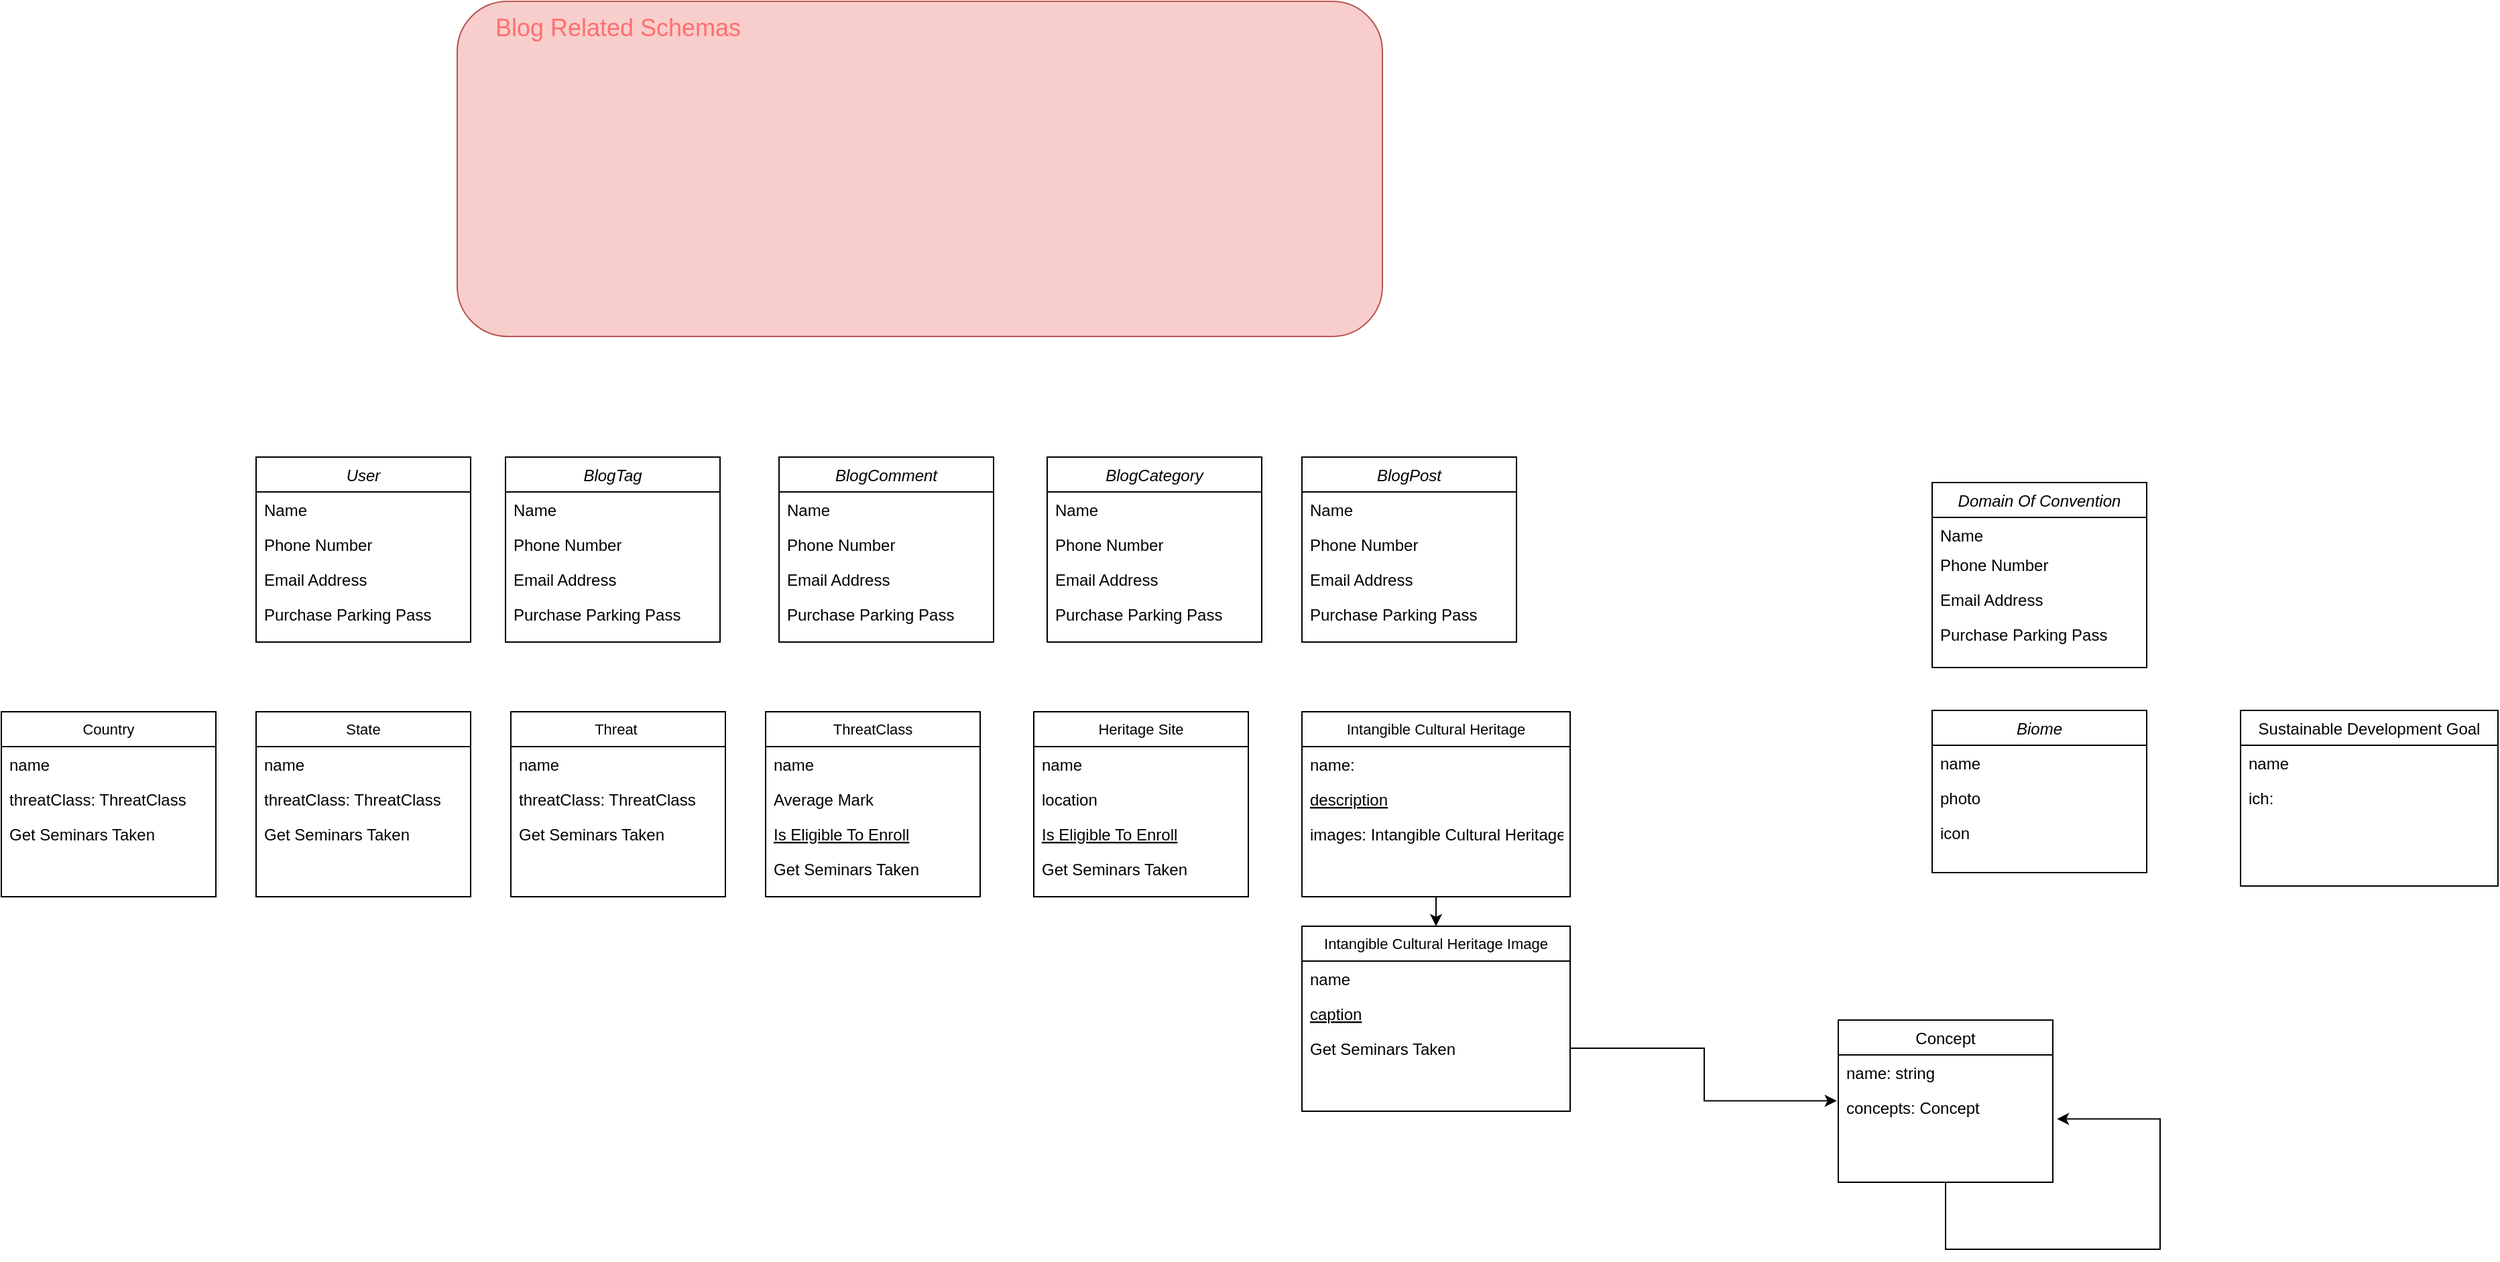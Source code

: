<mxfile version="15.3.2" type="github">
  <diagram id="C5RBs43oDa-KdzZeNtuy" name="Page-1">
    <mxGraphModel dx="2482" dy="1627" grid="1" gridSize="10" guides="1" tooltips="1" connect="1" arrows="1" fold="1" page="1" pageScale="1" pageWidth="827" pageHeight="1169" math="0" shadow="0">
      <root>
        <mxCell id="WIyWlLk6GJQsqaUBKTNV-0" />
        <mxCell id="WIyWlLk6GJQsqaUBKTNV-1" parent="WIyWlLk6GJQsqaUBKTNV-0" />
        <mxCell id="zkfFHV4jXpPFQw0GAbJ--0" value="Biome" style="swimlane;fontStyle=2;align=center;verticalAlign=top;childLayout=stackLayout;horizontal=1;startSize=26;horizontalStack=0;resizeParent=1;resizeLast=0;collapsible=1;marginBottom=0;rounded=0;shadow=0;strokeWidth=1;" parent="WIyWlLk6GJQsqaUBKTNV-1" vertex="1">
          <mxGeometry x="570" y="119" width="160" height="121" as="geometry">
            <mxRectangle x="230" y="140" width="160" height="26" as="alternateBounds" />
          </mxGeometry>
        </mxCell>
        <mxCell id="zkfFHV4jXpPFQw0GAbJ--1" value="name" style="text;align=left;verticalAlign=top;spacingLeft=4;spacingRight=4;overflow=hidden;rotatable=0;points=[[0,0.5],[1,0.5]];portConstraint=eastwest;" parent="zkfFHV4jXpPFQw0GAbJ--0" vertex="1">
          <mxGeometry y="26" width="160" height="26" as="geometry" />
        </mxCell>
        <mxCell id="zkfFHV4jXpPFQw0GAbJ--2" value="photo" style="text;align=left;verticalAlign=top;spacingLeft=4;spacingRight=4;overflow=hidden;rotatable=0;points=[[0,0.5],[1,0.5]];portConstraint=eastwest;rounded=0;shadow=0;html=0;" parent="zkfFHV4jXpPFQw0GAbJ--0" vertex="1">
          <mxGeometry y="52" width="160" height="26" as="geometry" />
        </mxCell>
        <mxCell id="zkfFHV4jXpPFQw0GAbJ--3" value="icon" style="text;align=left;verticalAlign=top;spacingLeft=4;spacingRight=4;overflow=hidden;rotatable=0;points=[[0,0.5],[1,0.5]];portConstraint=eastwest;rounded=0;shadow=0;html=0;" parent="zkfFHV4jXpPFQw0GAbJ--0" vertex="1">
          <mxGeometry y="78" width="160" height="26" as="geometry" />
        </mxCell>
        <mxCell id="jU-EtCptGdXZfSn98HC7-9" style="edgeStyle=orthogonalEdgeStyle;rounded=0;orthogonalLoop=1;jettySize=auto;html=1;exitX=0.5;exitY=1;exitDx=0;exitDy=0;entryX=0.5;entryY=0;entryDx=0;entryDy=0;" edge="1" parent="WIyWlLk6GJQsqaUBKTNV-1" source="zkfFHV4jXpPFQw0GAbJ--6" target="5HOK0gQPTzM4aLn71-a3-26">
          <mxGeometry relative="1" as="geometry" />
        </mxCell>
        <mxCell id="zkfFHV4jXpPFQw0GAbJ--6" value="Intangible Cultural Heritage" style="swimlane;fontStyle=0;align=center;verticalAlign=top;childLayout=stackLayout;horizontal=1;startSize=26;horizontalStack=0;resizeParent=1;resizeLast=0;collapsible=1;marginBottom=0;rounded=0;shadow=0;strokeWidth=1;fontSize=11;" parent="WIyWlLk6GJQsqaUBKTNV-1" vertex="1">
          <mxGeometry x="100" y="120" width="200" height="138" as="geometry">
            <mxRectangle x="130" y="380" width="160" height="26" as="alternateBounds" />
          </mxGeometry>
        </mxCell>
        <mxCell id="zkfFHV4jXpPFQw0GAbJ--7" value="name:" style="text;align=left;verticalAlign=top;spacingLeft=4;spacingRight=4;overflow=hidden;rotatable=0;points=[[0,0.5],[1,0.5]];portConstraint=eastwest;" parent="zkfFHV4jXpPFQw0GAbJ--6" vertex="1">
          <mxGeometry y="26" width="200" height="26" as="geometry" />
        </mxCell>
        <mxCell id="zkfFHV4jXpPFQw0GAbJ--10" value="description" style="text;align=left;verticalAlign=top;spacingLeft=4;spacingRight=4;overflow=hidden;rotatable=0;points=[[0,0.5],[1,0.5]];portConstraint=eastwest;fontStyle=4" parent="zkfFHV4jXpPFQw0GAbJ--6" vertex="1">
          <mxGeometry y="52" width="200" height="26" as="geometry" />
        </mxCell>
        <mxCell id="zkfFHV4jXpPFQw0GAbJ--11" value="images: Intangible Cultural Heritage Image" style="text;align=left;verticalAlign=top;spacingLeft=4;spacingRight=4;overflow=hidden;rotatable=0;points=[[0,0.5],[1,0.5]];portConstraint=eastwest;" parent="zkfFHV4jXpPFQw0GAbJ--6" vertex="1">
          <mxGeometry y="78" width="200" height="26" as="geometry" />
        </mxCell>
        <mxCell id="zkfFHV4jXpPFQw0GAbJ--13" value="Concept" style="swimlane;fontStyle=0;align=center;verticalAlign=top;childLayout=stackLayout;horizontal=1;startSize=26;horizontalStack=0;resizeParent=1;resizeLast=0;collapsible=1;marginBottom=0;rounded=0;shadow=0;strokeWidth=1;" parent="WIyWlLk6GJQsqaUBKTNV-1" vertex="1">
          <mxGeometry x="500" y="350" width="160" height="121" as="geometry">
            <mxRectangle x="330" y="360" width="170" height="26" as="alternateBounds" />
          </mxGeometry>
        </mxCell>
        <mxCell id="zkfFHV4jXpPFQw0GAbJ--14" value="name: string" style="text;align=left;verticalAlign=top;spacingLeft=4;spacingRight=4;overflow=hidden;rotatable=0;points=[[0,0.5],[1,0.5]];portConstraint=eastwest;" parent="zkfFHV4jXpPFQw0GAbJ--13" vertex="1">
          <mxGeometry y="26" width="160" height="26" as="geometry" />
        </mxCell>
        <mxCell id="jU-EtCptGdXZfSn98HC7-7" value="concepts: Concept" style="text;align=left;verticalAlign=top;spacingLeft=4;spacingRight=4;overflow=hidden;rotatable=0;points=[[0,0.5],[1,0.5]];portConstraint=eastwest;" vertex="1" parent="zkfFHV4jXpPFQw0GAbJ--13">
          <mxGeometry y="52" width="160" height="26" as="geometry" />
        </mxCell>
        <mxCell id="jU-EtCptGdXZfSn98HC7-8" style="edgeStyle=orthogonalEdgeStyle;rounded=0;orthogonalLoop=1;jettySize=auto;html=1;exitX=0.5;exitY=1;exitDx=0;exitDy=0;entryX=1.019;entryY=0.837;entryDx=0;entryDy=0;entryPerimeter=0;" edge="1" parent="zkfFHV4jXpPFQw0GAbJ--13" source="zkfFHV4jXpPFQw0GAbJ--13" target="jU-EtCptGdXZfSn98HC7-7">
          <mxGeometry relative="1" as="geometry">
            <Array as="points">
              <mxPoint x="80" y="171" />
              <mxPoint x="240" y="171" />
              <mxPoint x="240" y="74" />
            </Array>
          </mxGeometry>
        </mxCell>
        <mxCell id="zkfFHV4jXpPFQw0GAbJ--17" value="Sustainable Development Goal" style="swimlane;fontStyle=0;align=center;verticalAlign=top;childLayout=stackLayout;horizontal=1;startSize=26;horizontalStack=0;resizeParent=1;resizeLast=0;collapsible=1;marginBottom=0;rounded=0;shadow=0;strokeWidth=1;" parent="WIyWlLk6GJQsqaUBKTNV-1" vertex="1">
          <mxGeometry x="800" y="119" width="192" height="131" as="geometry">
            <mxRectangle x="550" y="140" width="160" height="26" as="alternateBounds" />
          </mxGeometry>
        </mxCell>
        <mxCell id="zkfFHV4jXpPFQw0GAbJ--18" value="name" style="text;align=left;verticalAlign=top;spacingLeft=4;spacingRight=4;overflow=hidden;rotatable=0;points=[[0,0.5],[1,0.5]];portConstraint=eastwest;" parent="zkfFHV4jXpPFQw0GAbJ--17" vertex="1">
          <mxGeometry y="26" width="192" height="26" as="geometry" />
        </mxCell>
        <mxCell id="zkfFHV4jXpPFQw0GAbJ--19" value="ich: " style="text;align=left;verticalAlign=top;spacingLeft=4;spacingRight=4;overflow=hidden;rotatable=0;points=[[0,0.5],[1,0.5]];portConstraint=eastwest;rounded=0;shadow=0;html=0;" parent="zkfFHV4jXpPFQw0GAbJ--17" vertex="1">
          <mxGeometry y="52" width="192" height="26" as="geometry" />
        </mxCell>
        <mxCell id="5HOK0gQPTzM4aLn71-a3-6" value="Heritage Site" style="swimlane;fontStyle=0;align=center;verticalAlign=top;childLayout=stackLayout;horizontal=1;startSize=26;horizontalStack=0;resizeParent=1;resizeLast=0;collapsible=1;marginBottom=0;rounded=0;shadow=0;strokeWidth=1;fontSize=11;" parent="WIyWlLk6GJQsqaUBKTNV-1" vertex="1">
          <mxGeometry x="-100" y="120" width="160" height="138" as="geometry">
            <mxRectangle x="130" y="380" width="160" height="26" as="alternateBounds" />
          </mxGeometry>
        </mxCell>
        <mxCell id="5HOK0gQPTzM4aLn71-a3-7" value="name" style="text;align=left;verticalAlign=top;spacingLeft=4;spacingRight=4;overflow=hidden;rotatable=0;points=[[0,0.5],[1,0.5]];portConstraint=eastwest;" parent="5HOK0gQPTzM4aLn71-a3-6" vertex="1">
          <mxGeometry y="26" width="160" height="26" as="geometry" />
        </mxCell>
        <mxCell id="5HOK0gQPTzM4aLn71-a3-8" value="location" style="text;align=left;verticalAlign=top;spacingLeft=4;spacingRight=4;overflow=hidden;rotatable=0;points=[[0,0.5],[1,0.5]];portConstraint=eastwest;rounded=0;shadow=0;html=0;" parent="5HOK0gQPTzM4aLn71-a3-6" vertex="1">
          <mxGeometry y="52" width="160" height="26" as="geometry" />
        </mxCell>
        <mxCell id="5HOK0gQPTzM4aLn71-a3-9" value="Is Eligible To Enroll" style="text;align=left;verticalAlign=top;spacingLeft=4;spacingRight=4;overflow=hidden;rotatable=0;points=[[0,0.5],[1,0.5]];portConstraint=eastwest;fontStyle=4" parent="5HOK0gQPTzM4aLn71-a3-6" vertex="1">
          <mxGeometry y="78" width="160" height="26" as="geometry" />
        </mxCell>
        <mxCell id="5HOK0gQPTzM4aLn71-a3-10" value="Get Seminars Taken" style="text;align=left;verticalAlign=top;spacingLeft=4;spacingRight=4;overflow=hidden;rotatable=0;points=[[0,0.5],[1,0.5]];portConstraint=eastwest;" parent="5HOK0gQPTzM4aLn71-a3-6" vertex="1">
          <mxGeometry y="104" width="160" height="26" as="geometry" />
        </mxCell>
        <mxCell id="5HOK0gQPTzM4aLn71-a3-11" value="ThreatClass" style="swimlane;fontStyle=0;align=center;verticalAlign=top;childLayout=stackLayout;horizontal=1;startSize=26;horizontalStack=0;resizeParent=1;resizeLast=0;collapsible=1;marginBottom=0;rounded=0;shadow=0;strokeWidth=1;fontSize=11;" parent="WIyWlLk6GJQsqaUBKTNV-1" vertex="1">
          <mxGeometry x="-300" y="120" width="160" height="138" as="geometry">
            <mxRectangle x="130" y="380" width="160" height="26" as="alternateBounds" />
          </mxGeometry>
        </mxCell>
        <mxCell id="5HOK0gQPTzM4aLn71-a3-12" value="name" style="text;align=left;verticalAlign=top;spacingLeft=4;spacingRight=4;overflow=hidden;rotatable=0;points=[[0,0.5],[1,0.5]];portConstraint=eastwest;" parent="5HOK0gQPTzM4aLn71-a3-11" vertex="1">
          <mxGeometry y="26" width="160" height="26" as="geometry" />
        </mxCell>
        <mxCell id="5HOK0gQPTzM4aLn71-a3-13" value="Average Mark" style="text;align=left;verticalAlign=top;spacingLeft=4;spacingRight=4;overflow=hidden;rotatable=0;points=[[0,0.5],[1,0.5]];portConstraint=eastwest;rounded=0;shadow=0;html=0;" parent="5HOK0gQPTzM4aLn71-a3-11" vertex="1">
          <mxGeometry y="52" width="160" height="26" as="geometry" />
        </mxCell>
        <mxCell id="5HOK0gQPTzM4aLn71-a3-14" value="Is Eligible To Enroll" style="text;align=left;verticalAlign=top;spacingLeft=4;spacingRight=4;overflow=hidden;rotatable=0;points=[[0,0.5],[1,0.5]];portConstraint=eastwest;fontStyle=4" parent="5HOK0gQPTzM4aLn71-a3-11" vertex="1">
          <mxGeometry y="78" width="160" height="26" as="geometry" />
        </mxCell>
        <mxCell id="5HOK0gQPTzM4aLn71-a3-15" value="Get Seminars Taken" style="text;align=left;verticalAlign=top;spacingLeft=4;spacingRight=4;overflow=hidden;rotatable=0;points=[[0,0.5],[1,0.5]];portConstraint=eastwest;" parent="5HOK0gQPTzM4aLn71-a3-11" vertex="1">
          <mxGeometry y="104" width="160" height="26" as="geometry" />
        </mxCell>
        <mxCell id="5HOK0gQPTzM4aLn71-a3-16" value="Threat " style="swimlane;fontStyle=0;align=center;verticalAlign=top;childLayout=stackLayout;horizontal=1;startSize=26;horizontalStack=0;resizeParent=1;resizeLast=0;collapsible=1;marginBottom=0;rounded=0;shadow=0;strokeWidth=1;fontSize=11;" parent="WIyWlLk6GJQsqaUBKTNV-1" vertex="1">
          <mxGeometry x="-490" y="120" width="160" height="138" as="geometry">
            <mxRectangle x="130" y="380" width="160" height="26" as="alternateBounds" />
          </mxGeometry>
        </mxCell>
        <mxCell id="5HOK0gQPTzM4aLn71-a3-17" value="name" style="text;align=left;verticalAlign=top;spacingLeft=4;spacingRight=4;overflow=hidden;rotatable=0;points=[[0,0.5],[1,0.5]];portConstraint=eastwest;" parent="5HOK0gQPTzM4aLn71-a3-16" vertex="1">
          <mxGeometry y="26" width="160" height="26" as="geometry" />
        </mxCell>
        <mxCell id="5HOK0gQPTzM4aLn71-a3-18" value="threatClass: ThreatClass" style="text;align=left;verticalAlign=top;spacingLeft=4;spacingRight=4;overflow=hidden;rotatable=0;points=[[0,0.5],[1,0.5]];portConstraint=eastwest;rounded=0;shadow=0;html=0;" parent="5HOK0gQPTzM4aLn71-a3-16" vertex="1">
          <mxGeometry y="52" width="160" height="26" as="geometry" />
        </mxCell>
        <mxCell id="5HOK0gQPTzM4aLn71-a3-20" value="Get Seminars Taken" style="text;align=left;verticalAlign=top;spacingLeft=4;spacingRight=4;overflow=hidden;rotatable=0;points=[[0,0.5],[1,0.5]];portConstraint=eastwest;" parent="5HOK0gQPTzM4aLn71-a3-16" vertex="1">
          <mxGeometry y="78" width="160" height="26" as="geometry" />
        </mxCell>
        <mxCell id="5HOK0gQPTzM4aLn71-a3-21" value="Domain Of Convention" style="swimlane;fontStyle=2;align=center;verticalAlign=top;childLayout=stackLayout;horizontal=1;startSize=26;horizontalStack=0;resizeParent=1;resizeLast=0;collapsible=1;marginBottom=0;rounded=0;shadow=0;strokeWidth=1;" parent="WIyWlLk6GJQsqaUBKTNV-1" vertex="1">
          <mxGeometry x="570" y="-51" width="160" height="138" as="geometry">
            <mxRectangle x="230" y="140" width="160" height="26" as="alternateBounds" />
          </mxGeometry>
        </mxCell>
        <mxCell id="5HOK0gQPTzM4aLn71-a3-22" value="Name" style="text;align=left;verticalAlign=top;spacingLeft=4;spacingRight=4;overflow=hidden;rotatable=0;points=[[0,0.5],[1,0.5]];portConstraint=eastwest;" parent="5HOK0gQPTzM4aLn71-a3-21" vertex="1">
          <mxGeometry y="26" width="160" height="22" as="geometry" />
        </mxCell>
        <mxCell id="5HOK0gQPTzM4aLn71-a3-23" value="Phone Number" style="text;align=left;verticalAlign=top;spacingLeft=4;spacingRight=4;overflow=hidden;rotatable=0;points=[[0,0.5],[1,0.5]];portConstraint=eastwest;rounded=0;shadow=0;html=0;" parent="5HOK0gQPTzM4aLn71-a3-21" vertex="1">
          <mxGeometry y="48" width="160" height="26" as="geometry" />
        </mxCell>
        <mxCell id="5HOK0gQPTzM4aLn71-a3-24" value="Email Address" style="text;align=left;verticalAlign=top;spacingLeft=4;spacingRight=4;overflow=hidden;rotatable=0;points=[[0,0.5],[1,0.5]];portConstraint=eastwest;rounded=0;shadow=0;html=0;" parent="5HOK0gQPTzM4aLn71-a3-21" vertex="1">
          <mxGeometry y="74" width="160" height="26" as="geometry" />
        </mxCell>
        <mxCell id="5HOK0gQPTzM4aLn71-a3-25" value="Purchase Parking Pass" style="text;align=left;verticalAlign=top;spacingLeft=4;spacingRight=4;overflow=hidden;rotatable=0;points=[[0,0.5],[1,0.5]];portConstraint=eastwest;" parent="5HOK0gQPTzM4aLn71-a3-21" vertex="1">
          <mxGeometry y="100" width="160" height="26" as="geometry" />
        </mxCell>
        <mxCell id="5HOK0gQPTzM4aLn71-a3-26" value="Intangible Cultural Heritage Image" style="swimlane;fontStyle=0;align=center;verticalAlign=top;childLayout=stackLayout;horizontal=1;startSize=26;horizontalStack=0;resizeParent=1;resizeLast=0;collapsible=1;marginBottom=0;rounded=0;shadow=0;strokeWidth=1;fontSize=11;" parent="WIyWlLk6GJQsqaUBKTNV-1" vertex="1">
          <mxGeometry x="100" y="280" width="200" height="138" as="geometry">
            <mxRectangle x="130" y="380" width="160" height="26" as="alternateBounds" />
          </mxGeometry>
        </mxCell>
        <mxCell id="5HOK0gQPTzM4aLn71-a3-27" value="name" style="text;align=left;verticalAlign=top;spacingLeft=4;spacingRight=4;overflow=hidden;rotatable=0;points=[[0,0.5],[1,0.5]];portConstraint=eastwest;" parent="5HOK0gQPTzM4aLn71-a3-26" vertex="1">
          <mxGeometry y="26" width="200" height="26" as="geometry" />
        </mxCell>
        <mxCell id="5HOK0gQPTzM4aLn71-a3-28" value="caption" style="text;align=left;verticalAlign=top;spacingLeft=4;spacingRight=4;overflow=hidden;rotatable=0;points=[[0,0.5],[1,0.5]];portConstraint=eastwest;fontStyle=4" parent="5HOK0gQPTzM4aLn71-a3-26" vertex="1">
          <mxGeometry y="52" width="200" height="26" as="geometry" />
        </mxCell>
        <mxCell id="5HOK0gQPTzM4aLn71-a3-29" value="Get Seminars Taken" style="text;align=left;verticalAlign=top;spacingLeft=4;spacingRight=4;overflow=hidden;rotatable=0;points=[[0,0.5],[1,0.5]];portConstraint=eastwest;" parent="5HOK0gQPTzM4aLn71-a3-26" vertex="1">
          <mxGeometry y="78" width="200" height="26" as="geometry" />
        </mxCell>
        <mxCell id="5HOK0gQPTzM4aLn71-a3-30" value="State" style="swimlane;fontStyle=0;align=center;verticalAlign=top;childLayout=stackLayout;horizontal=1;startSize=26;horizontalStack=0;resizeParent=1;resizeLast=0;collapsible=1;marginBottom=0;rounded=0;shadow=0;strokeWidth=1;fontSize=11;" parent="WIyWlLk6GJQsqaUBKTNV-1" vertex="1">
          <mxGeometry x="-680" y="120" width="160" height="138" as="geometry">
            <mxRectangle x="130" y="380" width="160" height="26" as="alternateBounds" />
          </mxGeometry>
        </mxCell>
        <mxCell id="5HOK0gQPTzM4aLn71-a3-31" value="name" style="text;align=left;verticalAlign=top;spacingLeft=4;spacingRight=4;overflow=hidden;rotatable=0;points=[[0,0.5],[1,0.5]];portConstraint=eastwest;" parent="5HOK0gQPTzM4aLn71-a3-30" vertex="1">
          <mxGeometry y="26" width="160" height="26" as="geometry" />
        </mxCell>
        <mxCell id="5HOK0gQPTzM4aLn71-a3-32" value="threatClass: ThreatClass" style="text;align=left;verticalAlign=top;spacingLeft=4;spacingRight=4;overflow=hidden;rotatable=0;points=[[0,0.5],[1,0.5]];portConstraint=eastwest;rounded=0;shadow=0;html=0;" parent="5HOK0gQPTzM4aLn71-a3-30" vertex="1">
          <mxGeometry y="52" width="160" height="26" as="geometry" />
        </mxCell>
        <mxCell id="5HOK0gQPTzM4aLn71-a3-33" value="Get Seminars Taken" style="text;align=left;verticalAlign=top;spacingLeft=4;spacingRight=4;overflow=hidden;rotatable=0;points=[[0,0.5],[1,0.5]];portConstraint=eastwest;" parent="5HOK0gQPTzM4aLn71-a3-30" vertex="1">
          <mxGeometry y="78" width="160" height="26" as="geometry" />
        </mxCell>
        <mxCell id="5HOK0gQPTzM4aLn71-a3-34" value="Country" style="swimlane;fontStyle=0;align=center;verticalAlign=top;childLayout=stackLayout;horizontal=1;startSize=26;horizontalStack=0;resizeParent=1;resizeLast=0;collapsible=1;marginBottom=0;rounded=0;shadow=0;strokeWidth=1;fontSize=11;" parent="WIyWlLk6GJQsqaUBKTNV-1" vertex="1">
          <mxGeometry x="-870" y="120" width="160" height="138" as="geometry">
            <mxRectangle x="130" y="380" width="160" height="26" as="alternateBounds" />
          </mxGeometry>
        </mxCell>
        <mxCell id="5HOK0gQPTzM4aLn71-a3-35" value="name" style="text;align=left;verticalAlign=top;spacingLeft=4;spacingRight=4;overflow=hidden;rotatable=0;points=[[0,0.5],[1,0.5]];portConstraint=eastwest;" parent="5HOK0gQPTzM4aLn71-a3-34" vertex="1">
          <mxGeometry y="26" width="160" height="26" as="geometry" />
        </mxCell>
        <mxCell id="5HOK0gQPTzM4aLn71-a3-36" value="threatClass: ThreatClass" style="text;align=left;verticalAlign=top;spacingLeft=4;spacingRight=4;overflow=hidden;rotatable=0;points=[[0,0.5],[1,0.5]];portConstraint=eastwest;rounded=0;shadow=0;html=0;" parent="5HOK0gQPTzM4aLn71-a3-34" vertex="1">
          <mxGeometry y="52" width="160" height="26" as="geometry" />
        </mxCell>
        <mxCell id="5HOK0gQPTzM4aLn71-a3-37" value="Get Seminars Taken" style="text;align=left;verticalAlign=top;spacingLeft=4;spacingRight=4;overflow=hidden;rotatable=0;points=[[0,0.5],[1,0.5]];portConstraint=eastwest;" parent="5HOK0gQPTzM4aLn71-a3-34" vertex="1">
          <mxGeometry y="78" width="160" height="26" as="geometry" />
        </mxCell>
        <mxCell id="5HOK0gQPTzM4aLn71-a3-38" value="BlogPost" style="swimlane;fontStyle=2;align=center;verticalAlign=top;childLayout=stackLayout;horizontal=1;startSize=26;horizontalStack=0;resizeParent=1;resizeLast=0;collapsible=1;marginBottom=0;rounded=0;shadow=0;strokeWidth=1;" parent="WIyWlLk6GJQsqaUBKTNV-1" vertex="1">
          <mxGeometry x="100" y="-70" width="160" height="138" as="geometry">
            <mxRectangle x="230" y="140" width="160" height="26" as="alternateBounds" />
          </mxGeometry>
        </mxCell>
        <mxCell id="5HOK0gQPTzM4aLn71-a3-39" value="Name" style="text;align=left;verticalAlign=top;spacingLeft=4;spacingRight=4;overflow=hidden;rotatable=0;points=[[0,0.5],[1,0.5]];portConstraint=eastwest;" parent="5HOK0gQPTzM4aLn71-a3-38" vertex="1">
          <mxGeometry y="26" width="160" height="26" as="geometry" />
        </mxCell>
        <mxCell id="5HOK0gQPTzM4aLn71-a3-40" value="Phone Number" style="text;align=left;verticalAlign=top;spacingLeft=4;spacingRight=4;overflow=hidden;rotatable=0;points=[[0,0.5],[1,0.5]];portConstraint=eastwest;rounded=0;shadow=0;html=0;" parent="5HOK0gQPTzM4aLn71-a3-38" vertex="1">
          <mxGeometry y="52" width="160" height="26" as="geometry" />
        </mxCell>
        <mxCell id="5HOK0gQPTzM4aLn71-a3-41" value="Email Address" style="text;align=left;verticalAlign=top;spacingLeft=4;spacingRight=4;overflow=hidden;rotatable=0;points=[[0,0.5],[1,0.5]];portConstraint=eastwest;rounded=0;shadow=0;html=0;" parent="5HOK0gQPTzM4aLn71-a3-38" vertex="1">
          <mxGeometry y="78" width="160" height="26" as="geometry" />
        </mxCell>
        <mxCell id="5HOK0gQPTzM4aLn71-a3-42" value="Purchase Parking Pass" style="text;align=left;verticalAlign=top;spacingLeft=4;spacingRight=4;overflow=hidden;rotatable=0;points=[[0,0.5],[1,0.5]];portConstraint=eastwest;" parent="5HOK0gQPTzM4aLn71-a3-38" vertex="1">
          <mxGeometry y="104" width="160" height="26" as="geometry" />
        </mxCell>
        <mxCell id="5HOK0gQPTzM4aLn71-a3-43" value="BlogCategory" style="swimlane;fontStyle=2;align=center;verticalAlign=top;childLayout=stackLayout;horizontal=1;startSize=26;horizontalStack=0;resizeParent=1;resizeLast=0;collapsible=1;marginBottom=0;rounded=0;shadow=0;strokeWidth=1;" parent="WIyWlLk6GJQsqaUBKTNV-1" vertex="1">
          <mxGeometry x="-90" y="-70" width="160" height="138" as="geometry">
            <mxRectangle x="230" y="140" width="160" height="26" as="alternateBounds" />
          </mxGeometry>
        </mxCell>
        <mxCell id="5HOK0gQPTzM4aLn71-a3-44" value="Name" style="text;align=left;verticalAlign=top;spacingLeft=4;spacingRight=4;overflow=hidden;rotatable=0;points=[[0,0.5],[1,0.5]];portConstraint=eastwest;" parent="5HOK0gQPTzM4aLn71-a3-43" vertex="1">
          <mxGeometry y="26" width="160" height="26" as="geometry" />
        </mxCell>
        <mxCell id="5HOK0gQPTzM4aLn71-a3-45" value="Phone Number" style="text;align=left;verticalAlign=top;spacingLeft=4;spacingRight=4;overflow=hidden;rotatable=0;points=[[0,0.5],[1,0.5]];portConstraint=eastwest;rounded=0;shadow=0;html=0;" parent="5HOK0gQPTzM4aLn71-a3-43" vertex="1">
          <mxGeometry y="52" width="160" height="26" as="geometry" />
        </mxCell>
        <mxCell id="5HOK0gQPTzM4aLn71-a3-46" value="Email Address" style="text;align=left;verticalAlign=top;spacingLeft=4;spacingRight=4;overflow=hidden;rotatable=0;points=[[0,0.5],[1,0.5]];portConstraint=eastwest;rounded=0;shadow=0;html=0;" parent="5HOK0gQPTzM4aLn71-a3-43" vertex="1">
          <mxGeometry y="78" width="160" height="26" as="geometry" />
        </mxCell>
        <mxCell id="5HOK0gQPTzM4aLn71-a3-47" value="Purchase Parking Pass" style="text;align=left;verticalAlign=top;spacingLeft=4;spacingRight=4;overflow=hidden;rotatable=0;points=[[0,0.5],[1,0.5]];portConstraint=eastwest;" parent="5HOK0gQPTzM4aLn71-a3-43" vertex="1">
          <mxGeometry y="104" width="160" height="26" as="geometry" />
        </mxCell>
        <mxCell id="5HOK0gQPTzM4aLn71-a3-48" value="BlogComment" style="swimlane;fontStyle=2;align=center;verticalAlign=top;childLayout=stackLayout;horizontal=1;startSize=26;horizontalStack=0;resizeParent=1;resizeLast=0;collapsible=1;marginBottom=0;rounded=0;shadow=0;strokeWidth=1;" parent="WIyWlLk6GJQsqaUBKTNV-1" vertex="1">
          <mxGeometry x="-290" y="-70" width="160" height="138" as="geometry">
            <mxRectangle x="230" y="140" width="160" height="26" as="alternateBounds" />
          </mxGeometry>
        </mxCell>
        <mxCell id="5HOK0gQPTzM4aLn71-a3-49" value="Name" style="text;align=left;verticalAlign=top;spacingLeft=4;spacingRight=4;overflow=hidden;rotatable=0;points=[[0,0.5],[1,0.5]];portConstraint=eastwest;" parent="5HOK0gQPTzM4aLn71-a3-48" vertex="1">
          <mxGeometry y="26" width="160" height="26" as="geometry" />
        </mxCell>
        <mxCell id="5HOK0gQPTzM4aLn71-a3-50" value="Phone Number" style="text;align=left;verticalAlign=top;spacingLeft=4;spacingRight=4;overflow=hidden;rotatable=0;points=[[0,0.5],[1,0.5]];portConstraint=eastwest;rounded=0;shadow=0;html=0;" parent="5HOK0gQPTzM4aLn71-a3-48" vertex="1">
          <mxGeometry y="52" width="160" height="26" as="geometry" />
        </mxCell>
        <mxCell id="5HOK0gQPTzM4aLn71-a3-51" value="Email Address" style="text;align=left;verticalAlign=top;spacingLeft=4;spacingRight=4;overflow=hidden;rotatable=0;points=[[0,0.5],[1,0.5]];portConstraint=eastwest;rounded=0;shadow=0;html=0;" parent="5HOK0gQPTzM4aLn71-a3-48" vertex="1">
          <mxGeometry y="78" width="160" height="26" as="geometry" />
        </mxCell>
        <mxCell id="5HOK0gQPTzM4aLn71-a3-52" value="Purchase Parking Pass" style="text;align=left;verticalAlign=top;spacingLeft=4;spacingRight=4;overflow=hidden;rotatable=0;points=[[0,0.5],[1,0.5]];portConstraint=eastwest;" parent="5HOK0gQPTzM4aLn71-a3-48" vertex="1">
          <mxGeometry y="104" width="160" height="26" as="geometry" />
        </mxCell>
        <mxCell id="5HOK0gQPTzM4aLn71-a3-53" value="BlogTag" style="swimlane;fontStyle=2;align=center;verticalAlign=top;childLayout=stackLayout;horizontal=1;startSize=26;horizontalStack=0;resizeParent=1;resizeLast=0;collapsible=1;marginBottom=0;rounded=0;shadow=0;strokeWidth=1;" parent="WIyWlLk6GJQsqaUBKTNV-1" vertex="1">
          <mxGeometry x="-494" y="-70" width="160" height="138" as="geometry">
            <mxRectangle x="230" y="140" width="160" height="26" as="alternateBounds" />
          </mxGeometry>
        </mxCell>
        <mxCell id="5HOK0gQPTzM4aLn71-a3-54" value="Name" style="text;align=left;verticalAlign=top;spacingLeft=4;spacingRight=4;overflow=hidden;rotatable=0;points=[[0,0.5],[1,0.5]];portConstraint=eastwest;" parent="5HOK0gQPTzM4aLn71-a3-53" vertex="1">
          <mxGeometry y="26" width="160" height="26" as="geometry" />
        </mxCell>
        <mxCell id="5HOK0gQPTzM4aLn71-a3-55" value="Phone Number" style="text;align=left;verticalAlign=top;spacingLeft=4;spacingRight=4;overflow=hidden;rotatable=0;points=[[0,0.5],[1,0.5]];portConstraint=eastwest;rounded=0;shadow=0;html=0;" parent="5HOK0gQPTzM4aLn71-a3-53" vertex="1">
          <mxGeometry y="52" width="160" height="26" as="geometry" />
        </mxCell>
        <mxCell id="5HOK0gQPTzM4aLn71-a3-56" value="Email Address" style="text;align=left;verticalAlign=top;spacingLeft=4;spacingRight=4;overflow=hidden;rotatable=0;points=[[0,0.5],[1,0.5]];portConstraint=eastwest;rounded=0;shadow=0;html=0;" parent="5HOK0gQPTzM4aLn71-a3-53" vertex="1">
          <mxGeometry y="78" width="160" height="26" as="geometry" />
        </mxCell>
        <mxCell id="5HOK0gQPTzM4aLn71-a3-57" value="Purchase Parking Pass" style="text;align=left;verticalAlign=top;spacingLeft=4;spacingRight=4;overflow=hidden;rotatable=0;points=[[0,0.5],[1,0.5]];portConstraint=eastwest;" parent="5HOK0gQPTzM4aLn71-a3-53" vertex="1">
          <mxGeometry y="104" width="160" height="26" as="geometry" />
        </mxCell>
        <mxCell id="jU-EtCptGdXZfSn98HC7-0" value="User" style="swimlane;fontStyle=2;align=center;verticalAlign=top;childLayout=stackLayout;horizontal=1;startSize=26;horizontalStack=0;resizeParent=1;resizeLast=0;collapsible=1;marginBottom=0;rounded=0;shadow=0;strokeWidth=1;" vertex="1" parent="WIyWlLk6GJQsqaUBKTNV-1">
          <mxGeometry x="-680" y="-70" width="160" height="138" as="geometry">
            <mxRectangle x="230" y="140" width="160" height="26" as="alternateBounds" />
          </mxGeometry>
        </mxCell>
        <mxCell id="jU-EtCptGdXZfSn98HC7-1" value="Name" style="text;align=left;verticalAlign=top;spacingLeft=4;spacingRight=4;overflow=hidden;rotatable=0;points=[[0,0.5],[1,0.5]];portConstraint=eastwest;" vertex="1" parent="jU-EtCptGdXZfSn98HC7-0">
          <mxGeometry y="26" width="160" height="26" as="geometry" />
        </mxCell>
        <mxCell id="jU-EtCptGdXZfSn98HC7-2" value="Phone Number" style="text;align=left;verticalAlign=top;spacingLeft=4;spacingRight=4;overflow=hidden;rotatable=0;points=[[0,0.5],[1,0.5]];portConstraint=eastwest;rounded=0;shadow=0;html=0;" vertex="1" parent="jU-EtCptGdXZfSn98HC7-0">
          <mxGeometry y="52" width="160" height="26" as="geometry" />
        </mxCell>
        <mxCell id="jU-EtCptGdXZfSn98HC7-3" value="Email Address" style="text;align=left;verticalAlign=top;spacingLeft=4;spacingRight=4;overflow=hidden;rotatable=0;points=[[0,0.5],[1,0.5]];portConstraint=eastwest;rounded=0;shadow=0;html=0;" vertex="1" parent="jU-EtCptGdXZfSn98HC7-0">
          <mxGeometry y="78" width="160" height="26" as="geometry" />
        </mxCell>
        <mxCell id="jU-EtCptGdXZfSn98HC7-4" value="Purchase Parking Pass" style="text;align=left;verticalAlign=top;spacingLeft=4;spacingRight=4;overflow=hidden;rotatable=0;points=[[0,0.5],[1,0.5]];portConstraint=eastwest;" vertex="1" parent="jU-EtCptGdXZfSn98HC7-0">
          <mxGeometry y="104" width="160" height="26" as="geometry" />
        </mxCell>
        <mxCell id="jU-EtCptGdXZfSn98HC7-5" value="" style="rounded=1;whiteSpace=wrap;html=1;fillColor=#f8cecc;strokeColor=#b85450;" vertex="1" parent="WIyWlLk6GJQsqaUBKTNV-1">
          <mxGeometry x="-530" y="-410" width="690" height="250" as="geometry" />
        </mxCell>
        <mxCell id="jU-EtCptGdXZfSn98HC7-6" value="&lt;font style=&quot;font-size: 18px&quot; color=&quot;#ff6e6e&quot;&gt;Blog Related Schemas&lt;/font&gt;" style="text;html=1;strokeColor=none;fillColor=#f8cecc;align=center;verticalAlign=middle;whiteSpace=wrap;rounded=0;" vertex="1" parent="WIyWlLk6GJQsqaUBKTNV-1">
          <mxGeometry x="-505" y="-400" width="190" height="20" as="geometry" />
        </mxCell>
        <mxCell id="jU-EtCptGdXZfSn98HC7-10" style="edgeStyle=orthogonalEdgeStyle;rounded=0;orthogonalLoop=1;jettySize=auto;html=1;exitX=1;exitY=0.5;exitDx=0;exitDy=0;entryX=-0.007;entryY=0.318;entryDx=0;entryDy=0;entryPerimeter=0;" edge="1" parent="WIyWlLk6GJQsqaUBKTNV-1" source="5HOK0gQPTzM4aLn71-a3-29" target="jU-EtCptGdXZfSn98HC7-7">
          <mxGeometry relative="1" as="geometry" />
        </mxCell>
      </root>
    </mxGraphModel>
  </diagram>
</mxfile>
